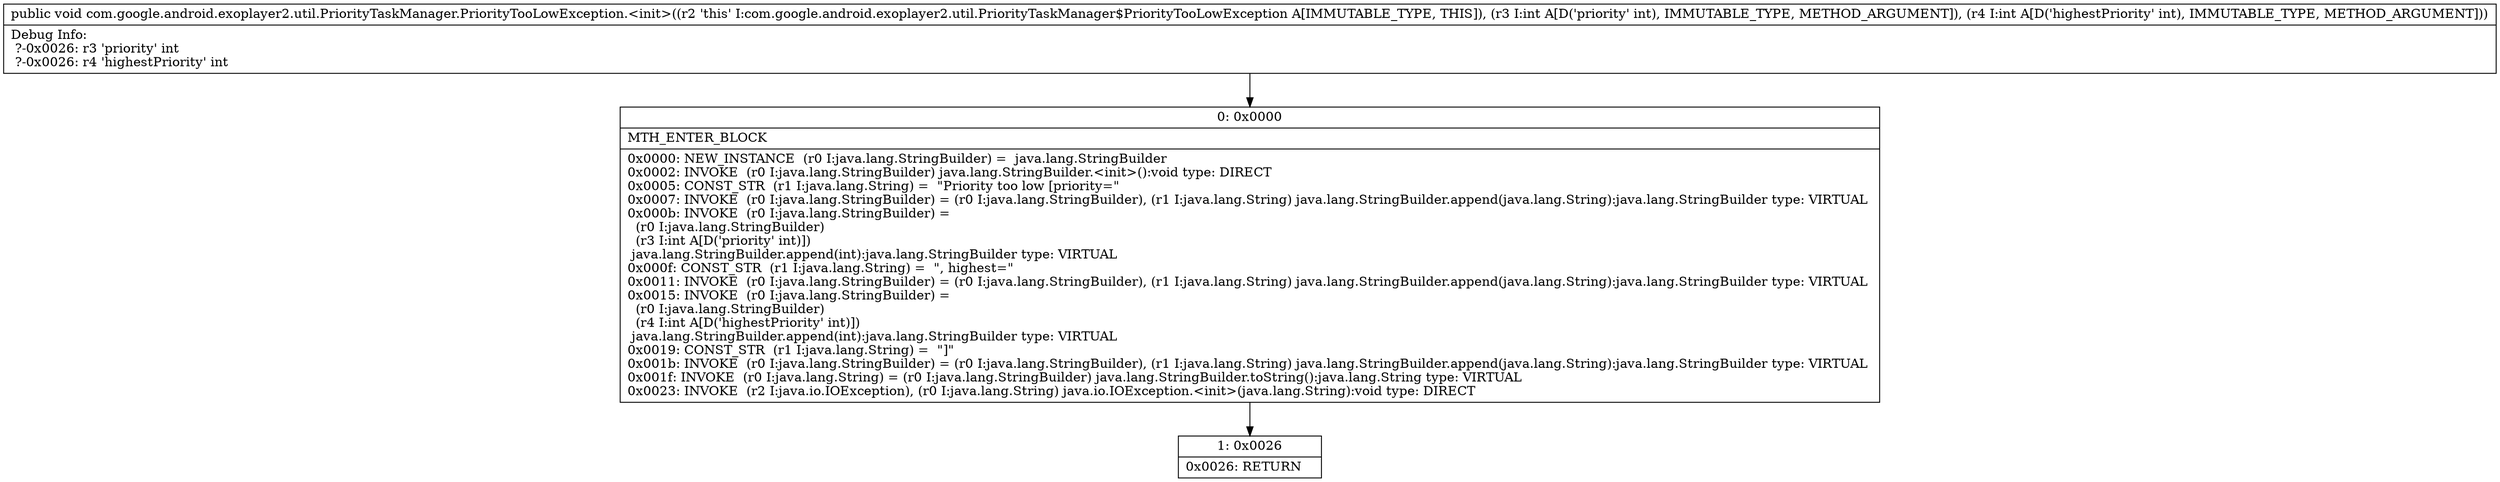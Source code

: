 digraph "CFG forcom.google.android.exoplayer2.util.PriorityTaskManager.PriorityTooLowException.\<init\>(II)V" {
Node_0 [shape=record,label="{0\:\ 0x0000|MTH_ENTER_BLOCK\l|0x0000: NEW_INSTANCE  (r0 I:java.lang.StringBuilder) =  java.lang.StringBuilder \l0x0002: INVOKE  (r0 I:java.lang.StringBuilder) java.lang.StringBuilder.\<init\>():void type: DIRECT \l0x0005: CONST_STR  (r1 I:java.lang.String) =  \"Priority too low [priority=\" \l0x0007: INVOKE  (r0 I:java.lang.StringBuilder) = (r0 I:java.lang.StringBuilder), (r1 I:java.lang.String) java.lang.StringBuilder.append(java.lang.String):java.lang.StringBuilder type: VIRTUAL \l0x000b: INVOKE  (r0 I:java.lang.StringBuilder) = \l  (r0 I:java.lang.StringBuilder)\l  (r3 I:int A[D('priority' int)])\l java.lang.StringBuilder.append(int):java.lang.StringBuilder type: VIRTUAL \l0x000f: CONST_STR  (r1 I:java.lang.String) =  \", highest=\" \l0x0011: INVOKE  (r0 I:java.lang.StringBuilder) = (r0 I:java.lang.StringBuilder), (r1 I:java.lang.String) java.lang.StringBuilder.append(java.lang.String):java.lang.StringBuilder type: VIRTUAL \l0x0015: INVOKE  (r0 I:java.lang.StringBuilder) = \l  (r0 I:java.lang.StringBuilder)\l  (r4 I:int A[D('highestPriority' int)])\l java.lang.StringBuilder.append(int):java.lang.StringBuilder type: VIRTUAL \l0x0019: CONST_STR  (r1 I:java.lang.String) =  \"]\" \l0x001b: INVOKE  (r0 I:java.lang.StringBuilder) = (r0 I:java.lang.StringBuilder), (r1 I:java.lang.String) java.lang.StringBuilder.append(java.lang.String):java.lang.StringBuilder type: VIRTUAL \l0x001f: INVOKE  (r0 I:java.lang.String) = (r0 I:java.lang.StringBuilder) java.lang.StringBuilder.toString():java.lang.String type: VIRTUAL \l0x0023: INVOKE  (r2 I:java.io.IOException), (r0 I:java.lang.String) java.io.IOException.\<init\>(java.lang.String):void type: DIRECT \l}"];
Node_1 [shape=record,label="{1\:\ 0x0026|0x0026: RETURN   \l}"];
MethodNode[shape=record,label="{public void com.google.android.exoplayer2.util.PriorityTaskManager.PriorityTooLowException.\<init\>((r2 'this' I:com.google.android.exoplayer2.util.PriorityTaskManager$PriorityTooLowException A[IMMUTABLE_TYPE, THIS]), (r3 I:int A[D('priority' int), IMMUTABLE_TYPE, METHOD_ARGUMENT]), (r4 I:int A[D('highestPriority' int), IMMUTABLE_TYPE, METHOD_ARGUMENT]))  | Debug Info:\l  ?\-0x0026: r3 'priority' int\l  ?\-0x0026: r4 'highestPriority' int\l}"];
MethodNode -> Node_0;
Node_0 -> Node_1;
}

